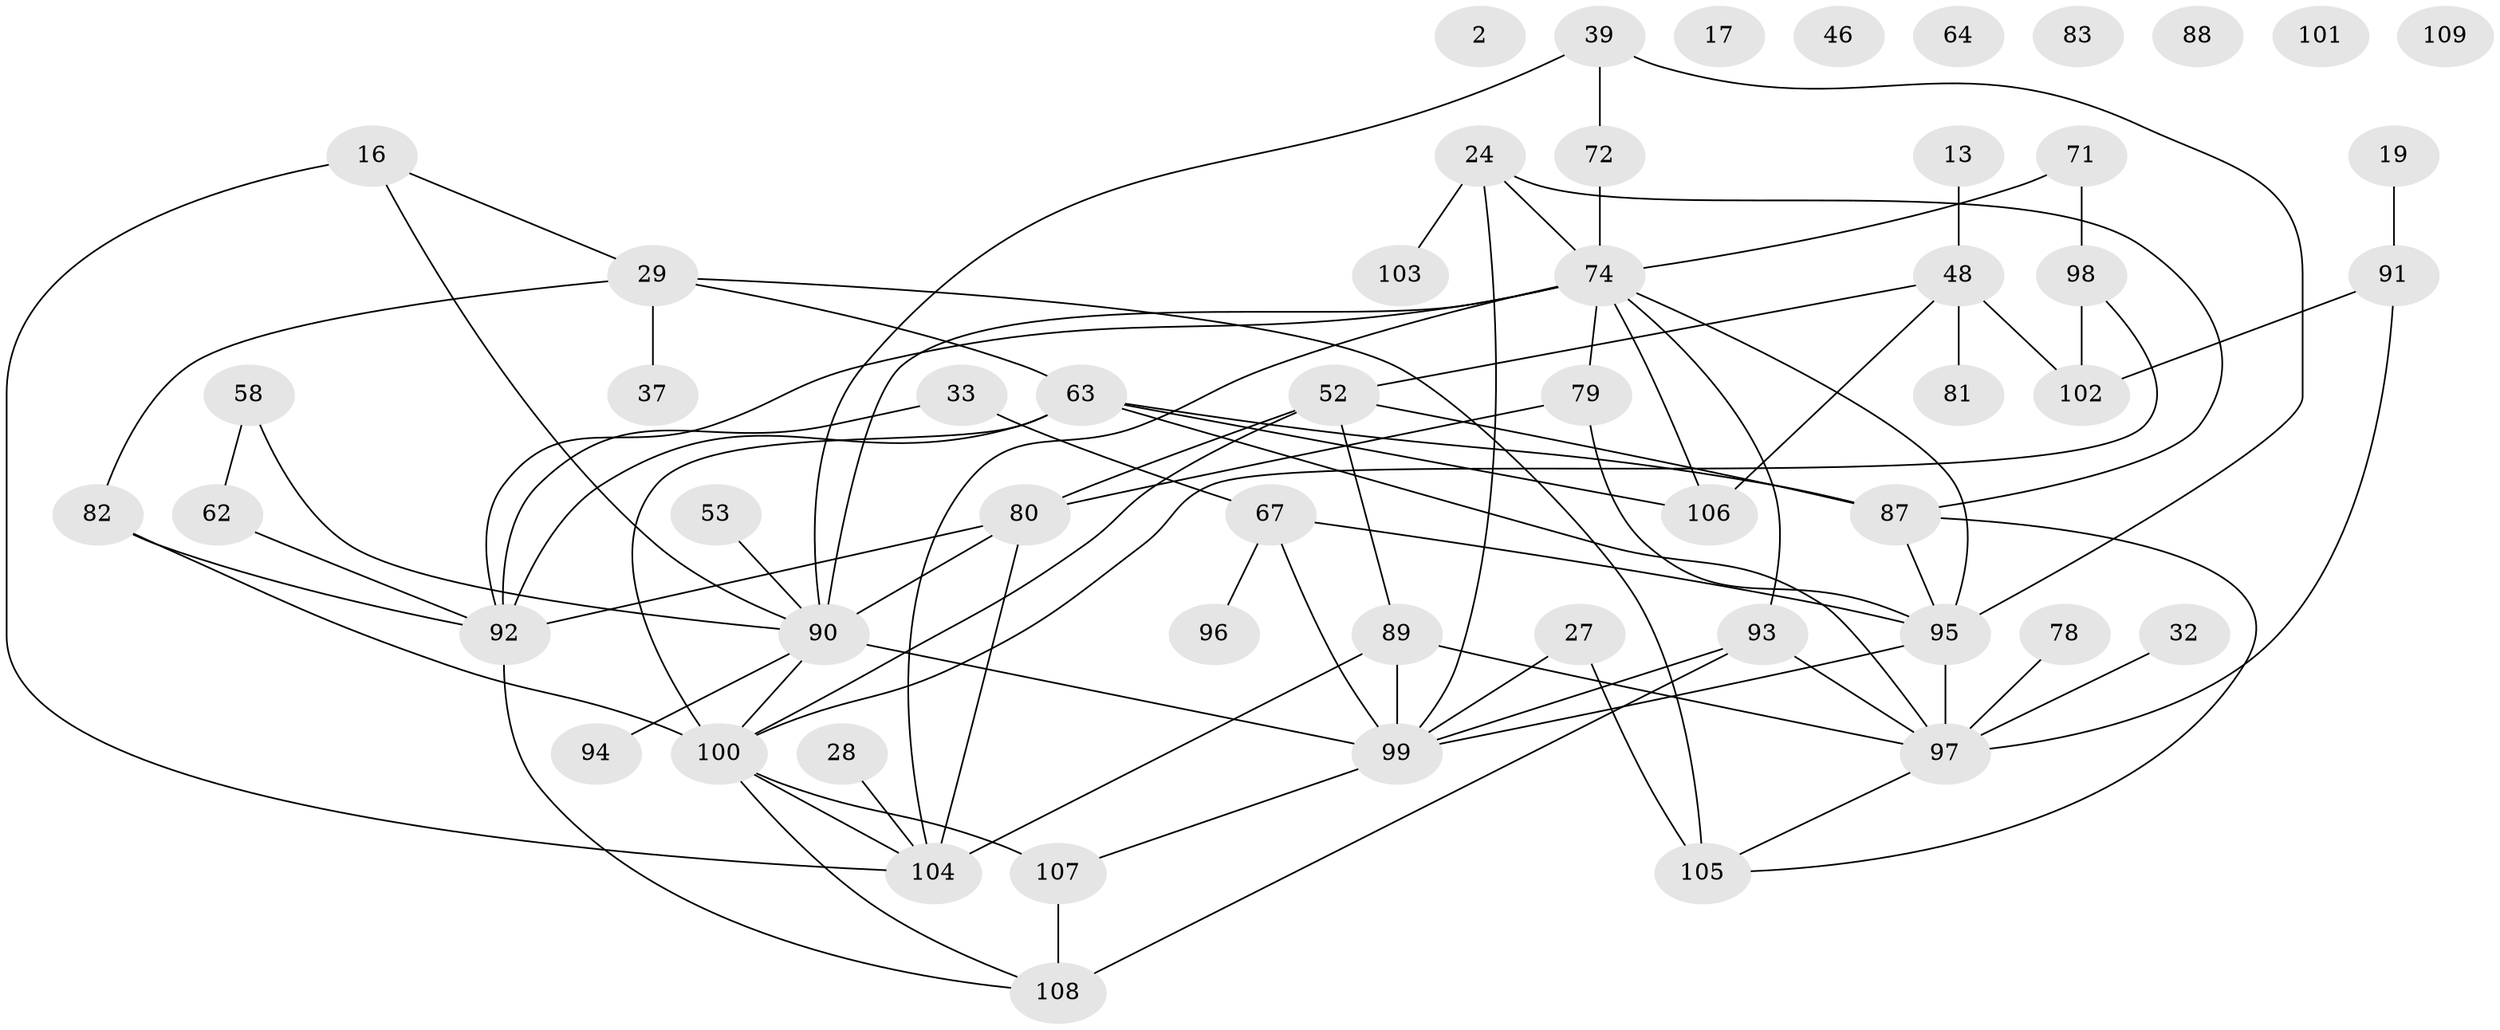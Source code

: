 // original degree distribution, {2: 0.22018348623853212, 0: 0.07339449541284404, 1: 0.12844036697247707, 3: 0.24770642201834864, 4: 0.1651376146788991, 7: 0.03669724770642202, 5: 0.07339449541284404, 6: 0.045871559633027525, 9: 0.009174311926605505}
// Generated by graph-tools (version 1.1) at 2025/38/03/09/25 04:38:48]
// undirected, 54 vertices, 84 edges
graph export_dot {
graph [start="1"]
  node [color=gray90,style=filled];
  2;
  13;
  16 [super="+1"];
  17;
  19;
  24;
  27;
  28;
  29 [super="+26"];
  32 [super="+14"];
  33;
  37;
  39;
  46;
  48;
  52 [super="+4+45"];
  53;
  58;
  62;
  63 [super="+35"];
  64;
  67 [super="+18"];
  71 [super="+47"];
  72 [super="+40+59"];
  74 [super="+68+70"];
  78;
  79 [super="+43"];
  80;
  81;
  82 [super="+77"];
  83;
  87;
  88;
  89;
  90 [super="+51+42+69"];
  91;
  92 [super="+86+76"];
  93 [super="+50"];
  94;
  95 [super="+60"];
  96;
  97 [super="+73"];
  98;
  99 [super="+55+75+84+15+44+85"];
  100 [super="+41+49+34"];
  101;
  102 [super="+36"];
  103;
  104 [super="+20+30"];
  105;
  106;
  107 [super="+22"];
  108 [super="+65"];
  109;
  13 -- 48;
  16 -- 29;
  16 -- 90;
  16 -- 104;
  19 -- 91;
  24 -- 87;
  24 -- 103;
  24 -- 74;
  24 -- 99;
  27 -- 105;
  27 -- 99;
  28 -- 104;
  29 -- 37;
  29 -- 105 [weight=2];
  29 -- 82;
  29 -- 63;
  32 -- 97;
  33 -- 67;
  33 -- 92;
  39 -- 72;
  39 -- 95;
  39 -- 90;
  48 -- 81;
  48 -- 102 [weight=2];
  48 -- 106;
  48 -- 52;
  52 -- 80;
  52 -- 89;
  52 -- 87;
  52 -- 100;
  53 -- 90;
  58 -- 62;
  58 -- 90;
  62 -- 92;
  63 -- 87;
  63 -- 100 [weight=2];
  63 -- 97;
  63 -- 106;
  63 -- 92 [weight=2];
  67 -- 96;
  67 -- 99;
  67 -- 95;
  71 -- 98 [weight=2];
  71 -- 74;
  72 -- 74 [weight=3];
  74 -- 95 [weight=3];
  74 -- 106;
  74 -- 93;
  74 -- 79;
  74 -- 90 [weight=2];
  74 -- 104 [weight=3];
  74 -- 92;
  78 -- 97;
  79 -- 80;
  79 -- 95 [weight=2];
  80 -- 90 [weight=2];
  80 -- 104;
  80 -- 92;
  82 -- 100;
  82 -- 92;
  87 -- 105;
  87 -- 95 [weight=2];
  89 -- 104;
  89 -- 97;
  89 -- 99;
  90 -- 94;
  90 -- 100;
  90 -- 99 [weight=2];
  91 -- 97 [weight=2];
  91 -- 102;
  92 -- 108 [weight=2];
  93 -- 97;
  93 -- 108 [weight=2];
  93 -- 99;
  95 -- 97 [weight=2];
  95 -- 99;
  97 -- 105;
  98 -- 102;
  98 -- 100;
  99 -- 107;
  100 -- 108;
  100 -- 107;
  100 -- 104;
  107 -- 108 [weight=3];
}
